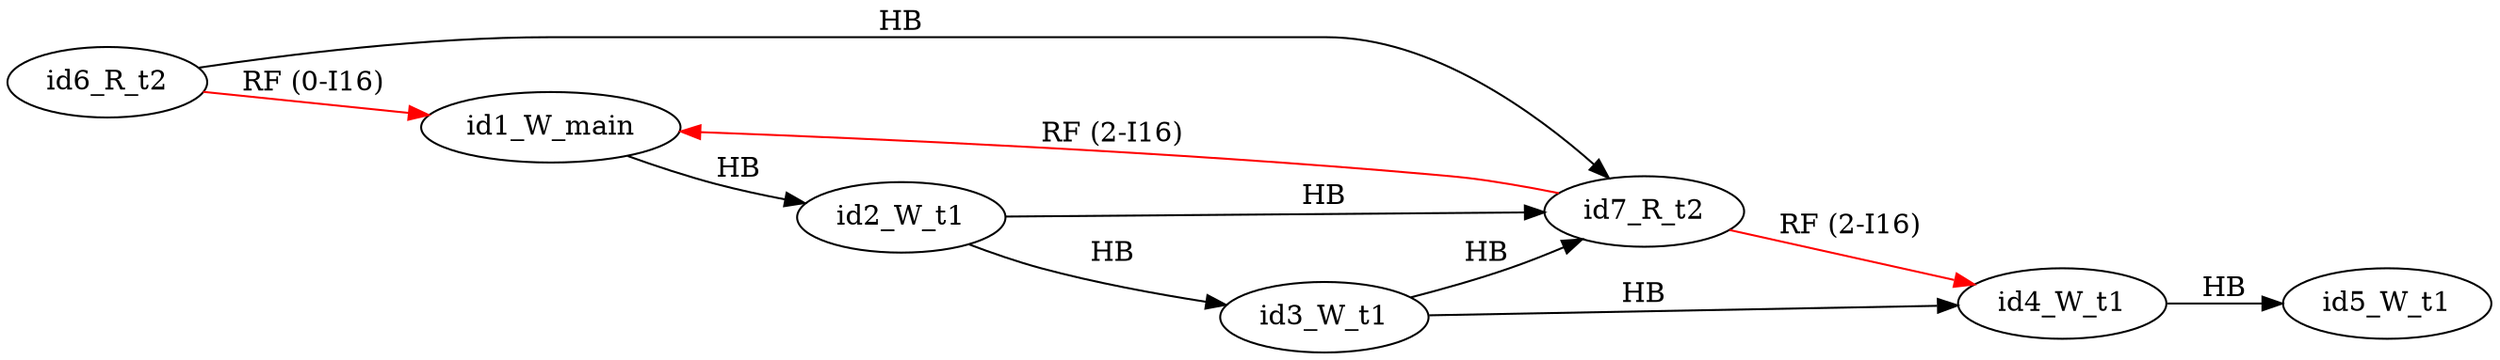 digraph memory_model {
rankdir=LR;
splines=true; esep=0.5;
id6_R_t2 -> id1_W_main [label = "RF (0-I16)", color="red"];
id7_R_t2 -> id1_W_main [label = "RF (2-I16)", color="red"];
id7_R_t2 -> id4_W_t1 [label = "RF (2-I16)", color="red"];
id2_W_t1 -> id3_W_t1 [label = "HB", color="black"];
id3_W_t1 -> id4_W_t1 [label = "HB", color="black"];
id4_W_t1 -> id5_W_t1 [label = "HB", color="black"];
id6_R_t2 -> id7_R_t2 [label = "HB", color="black"];
id1_W_main -> id2_W_t1 [label = "HB", color="black"];
id2_W_t1 -> id7_R_t2 [label = "HB", color="black"];
id3_W_t1 -> id7_R_t2 [label = "HB", color="black"];
id1_W_main [pos="2.5,8!"]
id2_W_t1 [pos="0,6!"]
id3_W_t1 [pos="0,4!"]
id4_W_t1 [pos="0,2!"]
id5_W_t1 [pos="0,0!"]
id6_R_t2 [pos="5,6!"]
id7_R_t2 [pos="5,4!"]
}